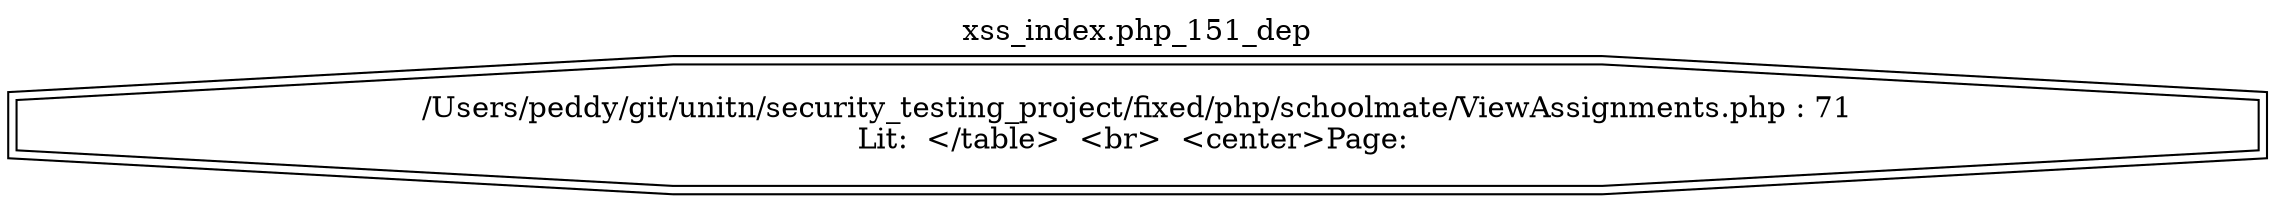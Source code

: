 digraph cfg {
  label="xss_index.php_151_dep";
  labelloc=t;
  n1 [shape=doubleoctagon, label="/Users/peddy/git/unitn/security_testing_project/fixed/php/schoolmate/ViewAssignments.php : 71\nLit:  </table>  <br>  <center>Page: \n"];
}
